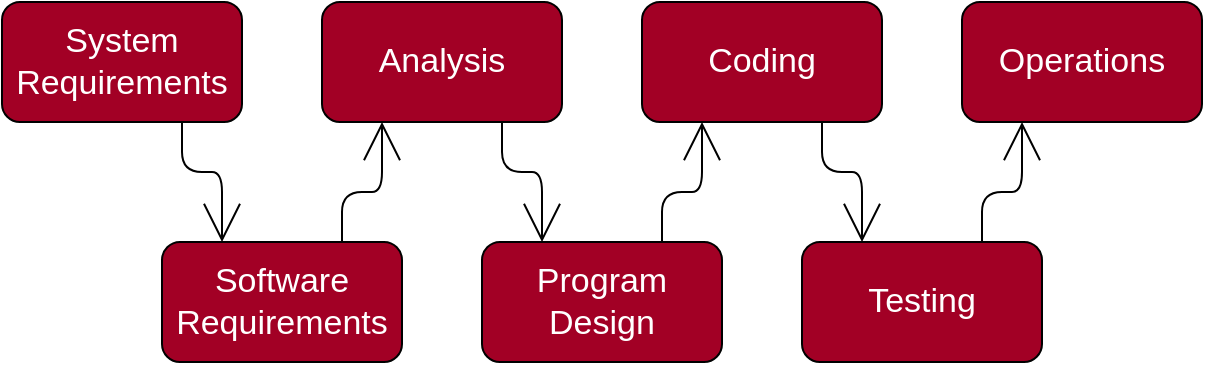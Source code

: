 <mxfile>
    <diagram id="wf_tSuBoxi9AbVZV8iLO" name="Page-1">
        <mxGraphModel dx="763" dy="380" grid="1" gridSize="10" guides="1" tooltips="1" connect="1" arrows="1" fold="1" page="1" pageScale="1" pageWidth="850" pageHeight="1100" math="0" shadow="0">
            <root>
                <mxCell id="0"/>
                <mxCell id="1" parent="0"/>
                <mxCell id="9" style="edgeStyle=orthogonalEdgeStyle;rounded=1;orthogonalLoop=1;jettySize=auto;html=1;exitX=0.75;exitY=1;exitDx=0;exitDy=0;entryX=0.25;entryY=0;entryDx=0;entryDy=0;endArrow=open;endFill=0;endSize=17;strokeColor=#000000;" parent="1" source="2" target="3" edge="1">
                    <mxGeometry relative="1" as="geometry"/>
                </mxCell>
                <mxCell id="2" value="System&lt;br style=&quot;font-size: 17px;&quot;&gt;Requirements" style="rounded=1;whiteSpace=wrap;html=1;fontSize=17;fillColor=#a20025;fontColor=#ffffff;strokeColor=#000000;" parent="1" vertex="1">
                    <mxGeometry width="120" height="60" as="geometry"/>
                </mxCell>
                <mxCell id="10" style="edgeStyle=orthogonalEdgeStyle;rounded=1;orthogonalLoop=1;jettySize=auto;html=1;exitX=0.75;exitY=0;exitDx=0;exitDy=0;entryX=0.25;entryY=1;entryDx=0;entryDy=0;endArrow=open;endFill=0;endSize=17;strokeColor=#000000;" parent="1" source="3" target="4" edge="1">
                    <mxGeometry relative="1" as="geometry"/>
                </mxCell>
                <mxCell id="3" value="Software&lt;br style=&quot;font-size: 17px;&quot;&gt;Requirements" style="rounded=1;whiteSpace=wrap;html=1;fontSize=17;fillColor=#a20025;fontColor=#ffffff;strokeColor=#000000;" parent="1" vertex="1">
                    <mxGeometry x="80" y="120" width="120" height="60" as="geometry"/>
                </mxCell>
                <mxCell id="11" style="edgeStyle=orthogonalEdgeStyle;rounded=1;orthogonalLoop=1;jettySize=auto;html=1;exitX=0.75;exitY=1;exitDx=0;exitDy=0;entryX=0.25;entryY=0;entryDx=0;entryDy=0;endArrow=open;endFill=0;endSize=17;strokeColor=#000000;" parent="1" source="4" target="5" edge="1">
                    <mxGeometry relative="1" as="geometry"/>
                </mxCell>
                <mxCell id="4" value="Analysis" style="rounded=1;whiteSpace=wrap;html=1;fontSize=17;fillColor=#a20025;fontColor=#ffffff;strokeColor=#000000;" parent="1" vertex="1">
                    <mxGeometry x="160" width="120" height="60" as="geometry"/>
                </mxCell>
                <mxCell id="12" style="edgeStyle=orthogonalEdgeStyle;rounded=1;orthogonalLoop=1;jettySize=auto;html=1;exitX=0.75;exitY=0;exitDx=0;exitDy=0;entryX=0.25;entryY=1;entryDx=0;entryDy=0;endArrow=open;endFill=0;endSize=17;strokeColor=#000000;" parent="1" source="5" target="6" edge="1">
                    <mxGeometry relative="1" as="geometry"/>
                </mxCell>
                <mxCell id="5" value="Program&lt;br style=&quot;font-size: 17px&quot;&gt;Design" style="rounded=1;whiteSpace=wrap;html=1;fontSize=17;fillColor=#a20025;fontColor=#ffffff;strokeColor=#000000;" parent="1" vertex="1">
                    <mxGeometry x="240" y="120" width="120" height="60" as="geometry"/>
                </mxCell>
                <mxCell id="13" style="edgeStyle=orthogonalEdgeStyle;rounded=1;orthogonalLoop=1;jettySize=auto;html=1;exitX=0.75;exitY=1;exitDx=0;exitDy=0;entryX=0.25;entryY=0;entryDx=0;entryDy=0;endArrow=open;endFill=0;endSize=17;strokeColor=#000000;" parent="1" source="6" target="7" edge="1">
                    <mxGeometry relative="1" as="geometry"/>
                </mxCell>
                <mxCell id="6" value="Coding" style="rounded=1;whiteSpace=wrap;html=1;fontSize=17;fillColor=#a20025;fontColor=#ffffff;strokeColor=#000000;" parent="1" vertex="1">
                    <mxGeometry x="320" width="120" height="60" as="geometry"/>
                </mxCell>
                <mxCell id="14" style="edgeStyle=orthogonalEdgeStyle;rounded=1;orthogonalLoop=1;jettySize=auto;html=1;exitX=0.75;exitY=0;exitDx=0;exitDy=0;entryX=0.25;entryY=1;entryDx=0;entryDy=0;endArrow=open;endFill=0;endSize=17;strokeColor=#000000;" parent="1" source="7" target="8" edge="1">
                    <mxGeometry relative="1" as="geometry"/>
                </mxCell>
                <mxCell id="7" value="Testing" style="rounded=1;whiteSpace=wrap;html=1;fontSize=17;fillColor=#a20025;fontColor=#ffffff;strokeColor=#000000;" parent="1" vertex="1">
                    <mxGeometry x="400" y="120" width="120" height="60" as="geometry"/>
                </mxCell>
                <mxCell id="8" value="Operations" style="rounded=1;whiteSpace=wrap;html=1;fontSize=17;fillColor=#a20025;fontColor=#ffffff;strokeColor=#000000;" parent="1" vertex="1">
                    <mxGeometry x="480" width="120" height="60" as="geometry"/>
                </mxCell>
            </root>
        </mxGraphModel>
    </diagram>
</mxfile>